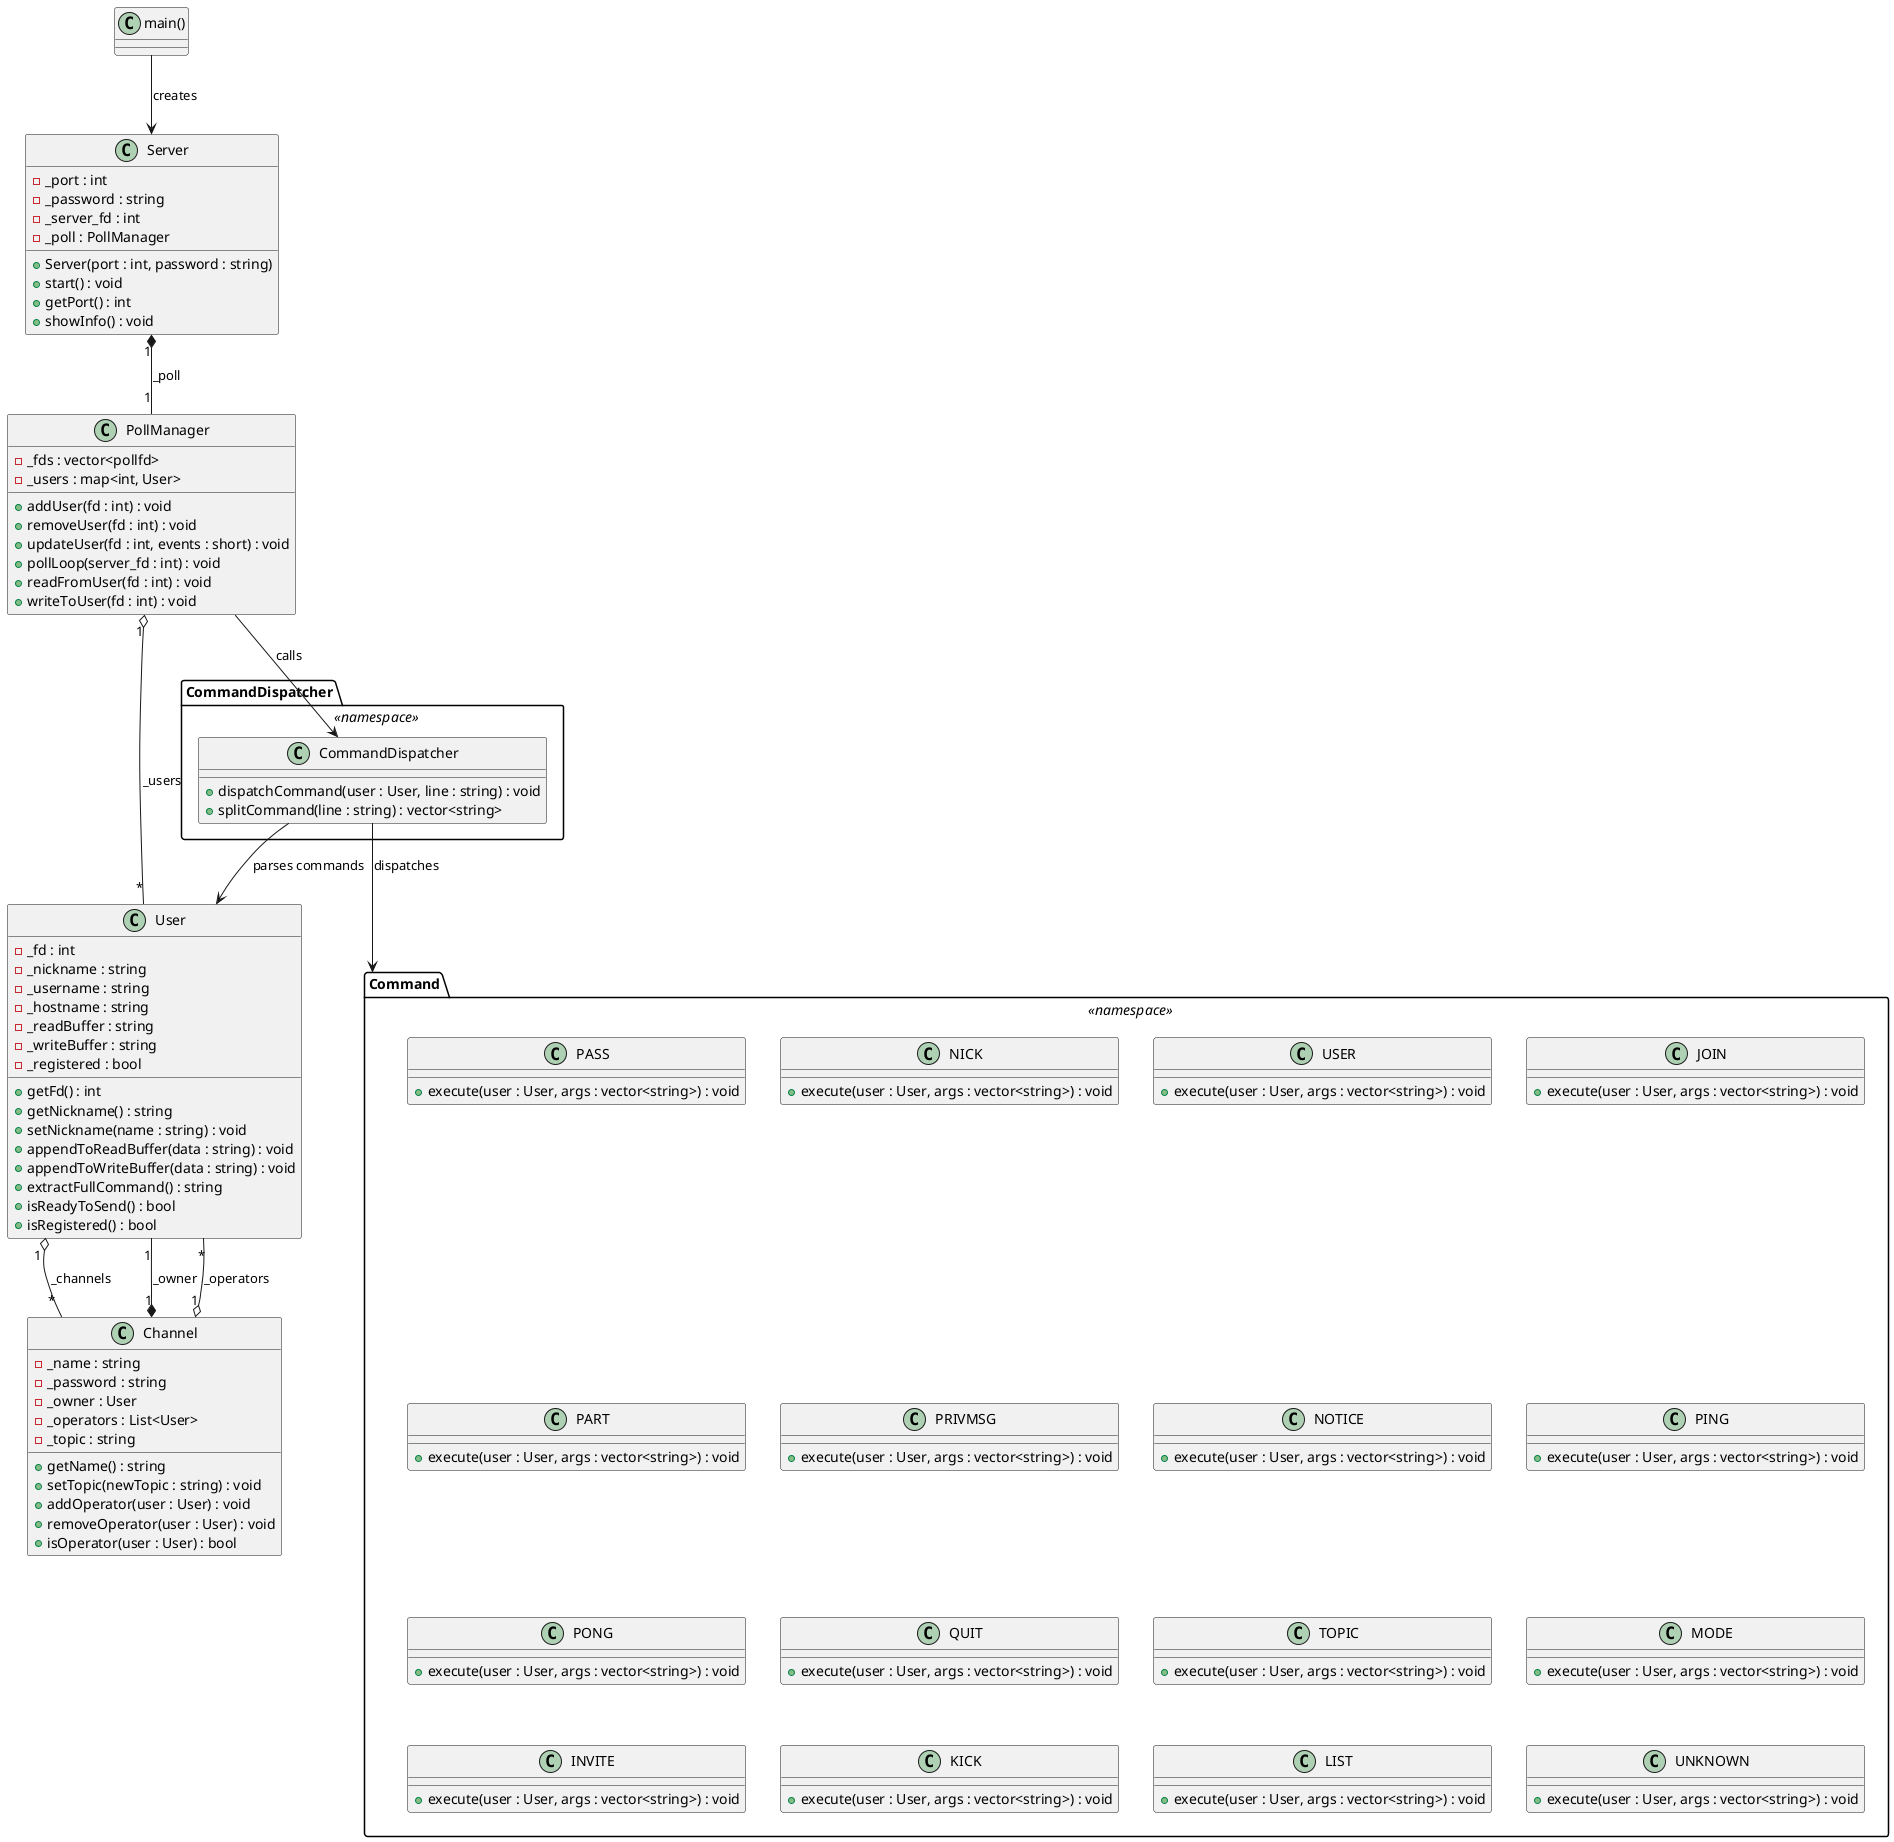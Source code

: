 @startuml "IRC Server - Detailed UML"

' ========================
'         ENTRY: main()
' ========================
class "main()"

' ========================
'         CLASS: Server
' ========================
class Server {
    - _port : int
    - _password : string
    - _server_fd : int
    - _poll : PollManager

    + Server(port : int, password : string)
    + start() : void
    + getPort() : int
    + showInfo() : void
}

' ============================
'         CLASS: PollManager
' ============================
class PollManager {
    - _fds : vector<pollfd>
    - _users : map<int, User>

    + addUser(fd : int) : void
    + removeUser(fd : int) : void
    + updateUser(fd : int, events : short) : void
    + pollLoop(server_fd : int) : void
    + readFromUser(fd : int) : void
    + writeToUser(fd : int) : void
}

' ========================
'         CLASS: User
' ========================
class User {
    - _fd : int
    - _nickname : string
    - _username : string
    - _hostname : string
    - _readBuffer : string
    - _writeBuffer : string
    - _registered : bool

    + getFd() : int
    + getNickname() : string
    + setNickname(name : string) : void
    + appendToReadBuffer(data : string) : void
    + appendToWriteBuffer(data : string) : void
    + extractFullCommand() : string
    + isReadyToSend() : bool
    + isRegistered() : bool
}

' ========================
'         CLASS: Channel
' ========================
class Channel {
    - _name : string
    - _password : string
    - _owner : User
    - _operators : List<User>
    - _topic : string

    + getName() : string
    + setTopic(newTopic : string) : void
    + addOperator(user : User) : void
    + removeOperator(user : User) : void
    + isOperator(user : User) : bool
}

' ====================================
'  NAMESPACE: CommandDispatcher (static)
' ====================================
package "CommandDispatcher" <<namespace>> {
    class CommandDispatcher {
        + dispatchCommand(user : User, line : string) : void
        + splitCommand(line : string) : vector<string>
    }
}

' =============================
'      NAMESPACE: Command
' =============================
package "Command" <<namespace>> {
    class PASS {
        + execute(user : User, args : vector<string>) : void
    }
    class NICK {
        + execute(user : User, args : vector<string>) : void
    }
    class USER {
        + execute(user : User, args : vector<string>) : void
    }
    class JOIN {
        + execute(user : User, args : vector<string>) : void
    }
    class PART {
        + execute(user : User, args : vector<string>) : void
    }
    class PRIVMSG {
        + execute(user : User, args : vector<string>) : void
    }
    class NOTICE {
        + execute(user : User, args : vector<string>) : void
    }
    class PING {
        + execute(user : User, args : vector<string>) : void
    }
    class PONG {
        + execute(user : User, args : vector<string>) : void
    }
    class QUIT {
        + execute(user : User, args : vector<string>) : void
    }
    class TOPIC {
        + execute(user : User, args : vector<string>) : void
    }
    class MODE {
        + execute(user : User, args : vector<string>) : void
    }
    class INVITE {
        + execute(user : User, args : vector<string>) : void
    }
    class KICK {
        + execute(user : User, args : vector<string>) : void
    }
    class LIST {
        + execute(user : User, args : vector<string>) : void
    }
    class UNKNOWN {
        + execute(user : User, args : vector<string>) : void
    }
}

' ========================
'         RELATIONS
' ========================
"main()" --> Server : creates
Server "1" *-- "1" PollManager : _poll
PollManager "1" o-- "*" User : _users
User "1" o-- "*" Channel : _channels
Channel "1" *-- "1" User : _owner
Channel "1" o-- "*" User : _operators
PollManager --> CommandDispatcher.CommandDispatcher : calls
CommandDispatcher.CommandDispatcher --> Command : dispatches
CommandDispatcher.CommandDispatcher --> User : parses commands

@enduml